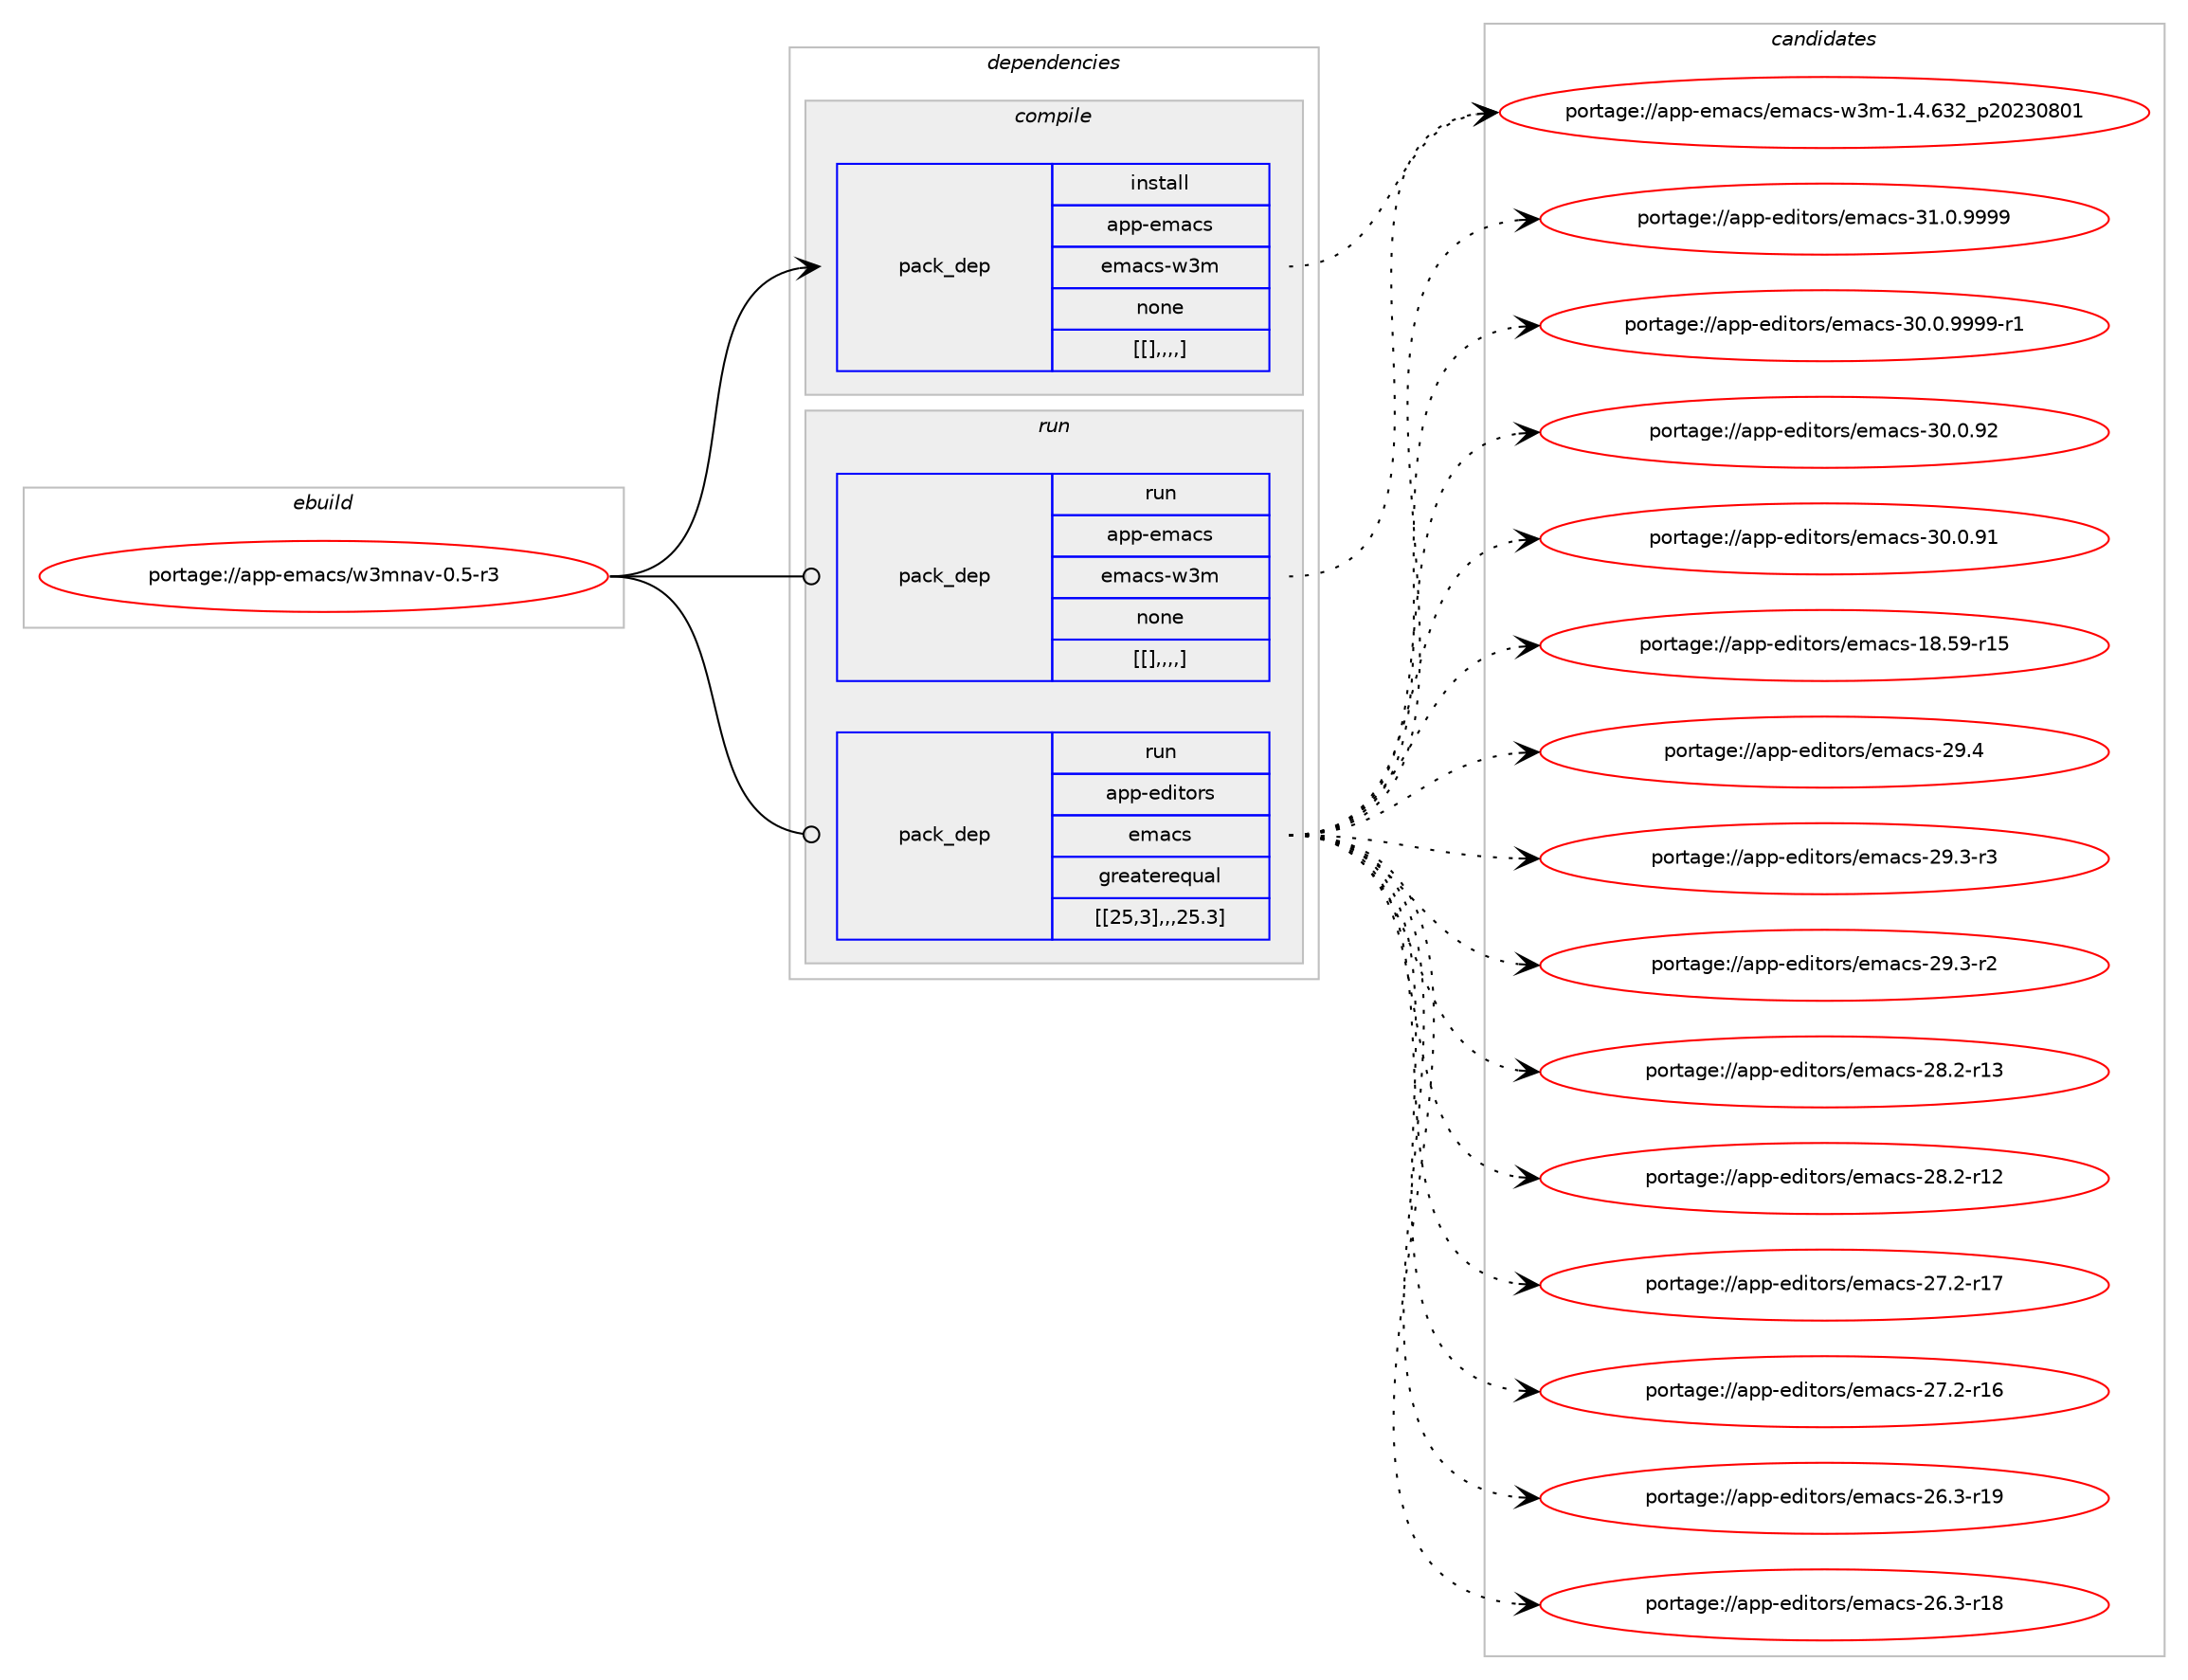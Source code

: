 digraph prolog {

# *************
# Graph options
# *************

newrank=true;
concentrate=true;
compound=true;
graph [rankdir=LR,fontname=Helvetica,fontsize=10,ranksep=1.5];#, ranksep=2.5, nodesep=0.2];
edge  [arrowhead=vee];
node  [fontname=Helvetica,fontsize=10];

# **********
# The ebuild
# **********

subgraph cluster_leftcol {
color=gray;
label=<<i>ebuild</i>>;
id [label="portage://app-emacs/w3mnav-0.5-r3", color=red, width=4, href="../app-emacs/w3mnav-0.5-r3.svg"];
}

# ****************
# The dependencies
# ****************

subgraph cluster_midcol {
color=gray;
label=<<i>dependencies</i>>;
subgraph cluster_compile {
fillcolor="#eeeeee";
style=filled;
label=<<i>compile</i>>;
subgraph pack17742 {
dependency24593 [label=<<TABLE BORDER="0" CELLBORDER="1" CELLSPACING="0" CELLPADDING="4" WIDTH="220"><TR><TD ROWSPAN="6" CELLPADDING="30">pack_dep</TD></TR><TR><TD WIDTH="110">install</TD></TR><TR><TD>app-emacs</TD></TR><TR><TD>emacs-w3m</TD></TR><TR><TD>none</TD></TR><TR><TD>[[],,,,]</TD></TR></TABLE>>, shape=none, color=blue];
}
id:e -> dependency24593:w [weight=20,style="solid",arrowhead="vee"];
}
subgraph cluster_compileandrun {
fillcolor="#eeeeee";
style=filled;
label=<<i>compile and run</i>>;
}
subgraph cluster_run {
fillcolor="#eeeeee";
style=filled;
label=<<i>run</i>>;
subgraph pack17747 {
dependency24614 [label=<<TABLE BORDER="0" CELLBORDER="1" CELLSPACING="0" CELLPADDING="4" WIDTH="220"><TR><TD ROWSPAN="6" CELLPADDING="30">pack_dep</TD></TR><TR><TD WIDTH="110">run</TD></TR><TR><TD>app-editors</TD></TR><TR><TD>emacs</TD></TR><TR><TD>greaterequal</TD></TR><TR><TD>[[25,3],,,25.3]</TD></TR></TABLE>>, shape=none, color=blue];
}
id:e -> dependency24614:w [weight=20,style="solid",arrowhead="odot"];
subgraph pack17768 {
dependency24627 [label=<<TABLE BORDER="0" CELLBORDER="1" CELLSPACING="0" CELLPADDING="4" WIDTH="220"><TR><TD ROWSPAN="6" CELLPADDING="30">pack_dep</TD></TR><TR><TD WIDTH="110">run</TD></TR><TR><TD>app-emacs</TD></TR><TR><TD>emacs-w3m</TD></TR><TR><TD>none</TD></TR><TR><TD>[[],,,,]</TD></TR></TABLE>>, shape=none, color=blue];
}
id:e -> dependency24627:w [weight=20,style="solid",arrowhead="odot"];
}
}

# **************
# The candidates
# **************

subgraph cluster_choices {
rank=same;
color=gray;
label=<<i>candidates</i>>;

subgraph choice17666 {
color=black;
nodesep=1;
choice9711211245101109979911547101109979911545119511094549465246545150951125048505148564849 [label="portage://app-emacs/emacs-w3m-1.4.632_p20230801", color=red, width=4,href="../app-emacs/emacs-w3m-1.4.632_p20230801.svg"];
dependency24593:e -> choice9711211245101109979911547101109979911545119511094549465246545150951125048505148564849:w [style=dotted,weight="100"];
}
subgraph choice17667 {
color=black;
nodesep=1;
choice971121124510110010511611111411547101109979911545514946484657575757 [label="portage://app-editors/emacs-31.0.9999", color=red, width=4,href="../app-editors/emacs-31.0.9999.svg"];
choice9711211245101100105116111114115471011099799115455148464846575757574511449 [label="portage://app-editors/emacs-30.0.9999-r1", color=red, width=4,href="../app-editors/emacs-30.0.9999-r1.svg"];
choice97112112451011001051161111141154710110997991154551484648465750 [label="portage://app-editors/emacs-30.0.92", color=red, width=4,href="../app-editors/emacs-30.0.92.svg"];
choice97112112451011001051161111141154710110997991154551484648465749 [label="portage://app-editors/emacs-30.0.91", color=red, width=4,href="../app-editors/emacs-30.0.91.svg"];
choice97112112451011001051161111141154710110997991154550574652 [label="portage://app-editors/emacs-29.4", color=red, width=4,href="../app-editors/emacs-29.4.svg"];
choice971121124510110010511611111411547101109979911545505746514511451 [label="portage://app-editors/emacs-29.3-r3", color=red, width=4,href="../app-editors/emacs-29.3-r3.svg"];
choice971121124510110010511611111411547101109979911545505746514511450 [label="portage://app-editors/emacs-29.3-r2", color=red, width=4,href="../app-editors/emacs-29.3-r2.svg"];
choice97112112451011001051161111141154710110997991154550564650451144951 [label="portage://app-editors/emacs-28.2-r13", color=red, width=4,href="../app-editors/emacs-28.2-r13.svg"];
choice97112112451011001051161111141154710110997991154550564650451144950 [label="portage://app-editors/emacs-28.2-r12", color=red, width=4,href="../app-editors/emacs-28.2-r12.svg"];
choice97112112451011001051161111141154710110997991154550554650451144955 [label="portage://app-editors/emacs-27.2-r17", color=red, width=4,href="../app-editors/emacs-27.2-r17.svg"];
choice97112112451011001051161111141154710110997991154550554650451144954 [label="portage://app-editors/emacs-27.2-r16", color=red, width=4,href="../app-editors/emacs-27.2-r16.svg"];
choice97112112451011001051161111141154710110997991154550544651451144957 [label="portage://app-editors/emacs-26.3-r19", color=red, width=4,href="../app-editors/emacs-26.3-r19.svg"];
choice97112112451011001051161111141154710110997991154550544651451144956 [label="portage://app-editors/emacs-26.3-r18", color=red, width=4,href="../app-editors/emacs-26.3-r18.svg"];
choice9711211245101100105116111114115471011099799115454956465357451144953 [label="portage://app-editors/emacs-18.59-r15", color=red, width=4,href="../app-editors/emacs-18.59-r15.svg"];
dependency24614:e -> choice971121124510110010511611111411547101109979911545514946484657575757:w [style=dotted,weight="100"];
dependency24614:e -> choice9711211245101100105116111114115471011099799115455148464846575757574511449:w [style=dotted,weight="100"];
dependency24614:e -> choice97112112451011001051161111141154710110997991154551484648465750:w [style=dotted,weight="100"];
dependency24614:e -> choice97112112451011001051161111141154710110997991154551484648465749:w [style=dotted,weight="100"];
dependency24614:e -> choice97112112451011001051161111141154710110997991154550574652:w [style=dotted,weight="100"];
dependency24614:e -> choice971121124510110010511611111411547101109979911545505746514511451:w [style=dotted,weight="100"];
dependency24614:e -> choice971121124510110010511611111411547101109979911545505746514511450:w [style=dotted,weight="100"];
dependency24614:e -> choice97112112451011001051161111141154710110997991154550564650451144951:w [style=dotted,weight="100"];
dependency24614:e -> choice97112112451011001051161111141154710110997991154550564650451144950:w [style=dotted,weight="100"];
dependency24614:e -> choice97112112451011001051161111141154710110997991154550554650451144955:w [style=dotted,weight="100"];
dependency24614:e -> choice97112112451011001051161111141154710110997991154550554650451144954:w [style=dotted,weight="100"];
dependency24614:e -> choice97112112451011001051161111141154710110997991154550544651451144957:w [style=dotted,weight="100"];
dependency24614:e -> choice97112112451011001051161111141154710110997991154550544651451144956:w [style=dotted,weight="100"];
dependency24614:e -> choice9711211245101100105116111114115471011099799115454956465357451144953:w [style=dotted,weight="100"];
}
subgraph choice17671 {
color=black;
nodesep=1;
choice9711211245101109979911547101109979911545119511094549465246545150951125048505148564849 [label="portage://app-emacs/emacs-w3m-1.4.632_p20230801", color=red, width=4,href="../app-emacs/emacs-w3m-1.4.632_p20230801.svg"];
dependency24627:e -> choice9711211245101109979911547101109979911545119511094549465246545150951125048505148564849:w [style=dotted,weight="100"];
}
}

}
